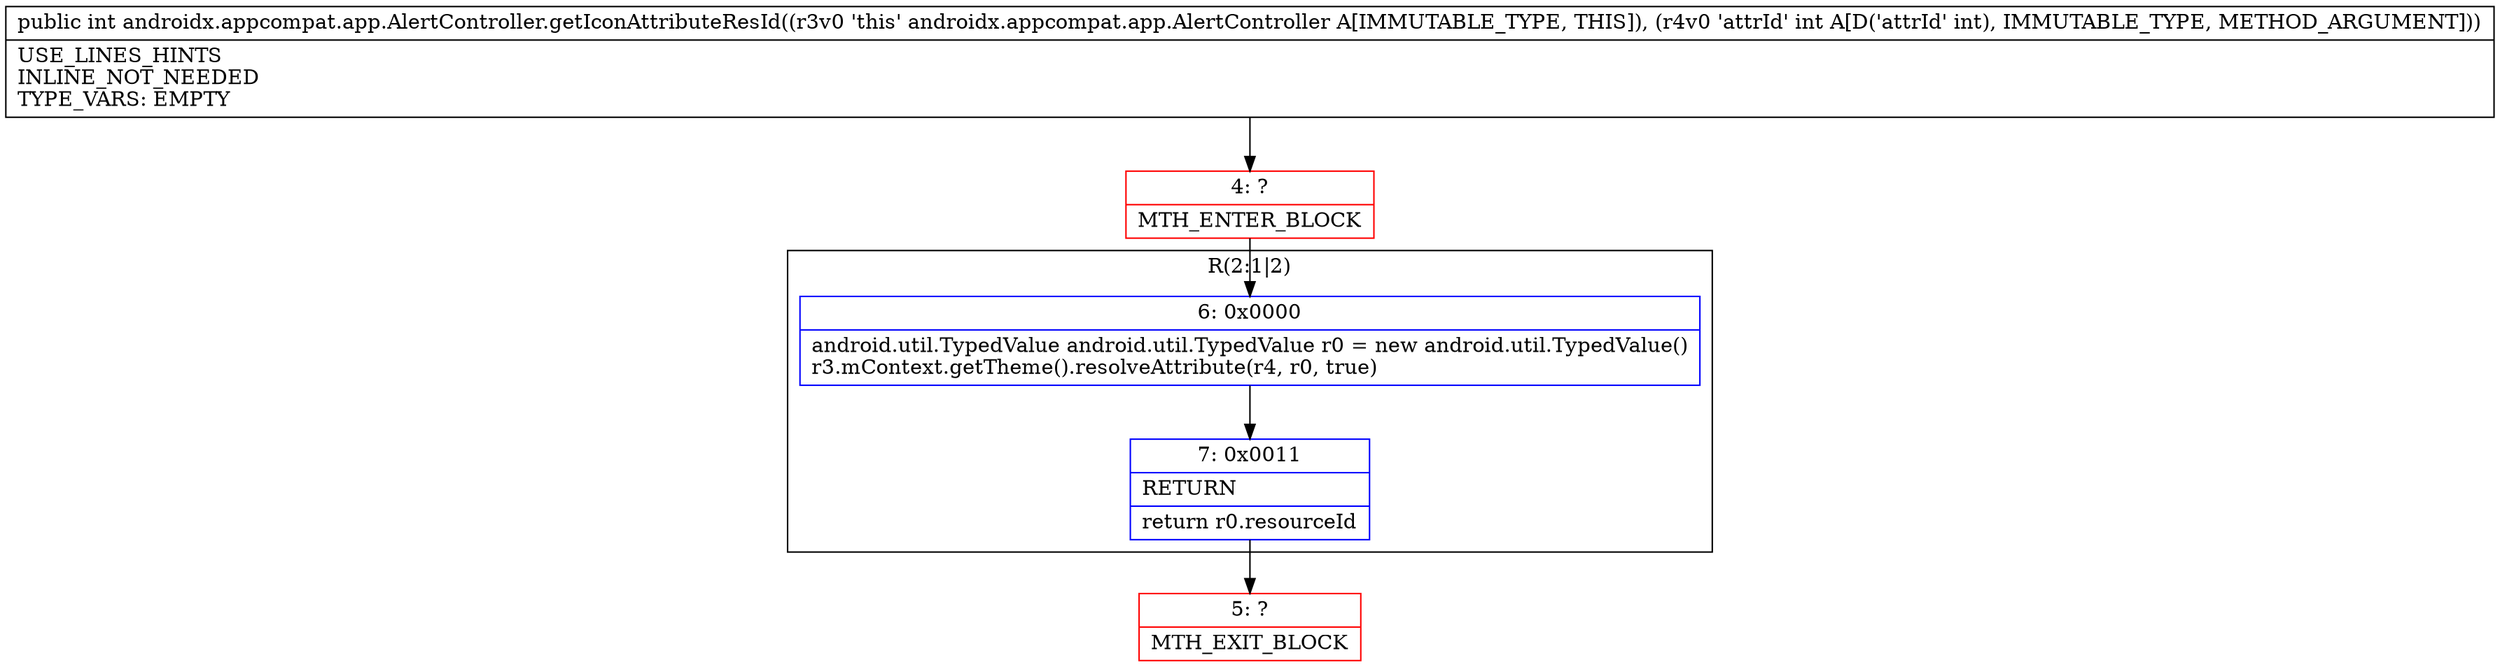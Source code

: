 digraph "CFG forandroidx.appcompat.app.AlertController.getIconAttributeResId(I)I" {
subgraph cluster_Region_1256306197 {
label = "R(2:1|2)";
node [shape=record,color=blue];
Node_6 [shape=record,label="{6\:\ 0x0000|android.util.TypedValue android.util.TypedValue r0 = new android.util.TypedValue()\lr3.mContext.getTheme().resolveAttribute(r4, r0, true)\l}"];
Node_7 [shape=record,label="{7\:\ 0x0011|RETURN\l|return r0.resourceId\l}"];
}
Node_4 [shape=record,color=red,label="{4\:\ ?|MTH_ENTER_BLOCK\l}"];
Node_5 [shape=record,color=red,label="{5\:\ ?|MTH_EXIT_BLOCK\l}"];
MethodNode[shape=record,label="{public int androidx.appcompat.app.AlertController.getIconAttributeResId((r3v0 'this' androidx.appcompat.app.AlertController A[IMMUTABLE_TYPE, THIS]), (r4v0 'attrId' int A[D('attrId' int), IMMUTABLE_TYPE, METHOD_ARGUMENT]))  | USE_LINES_HINTS\lINLINE_NOT_NEEDED\lTYPE_VARS: EMPTY\l}"];
MethodNode -> Node_4;Node_6 -> Node_7;
Node_7 -> Node_5;
Node_4 -> Node_6;
}

